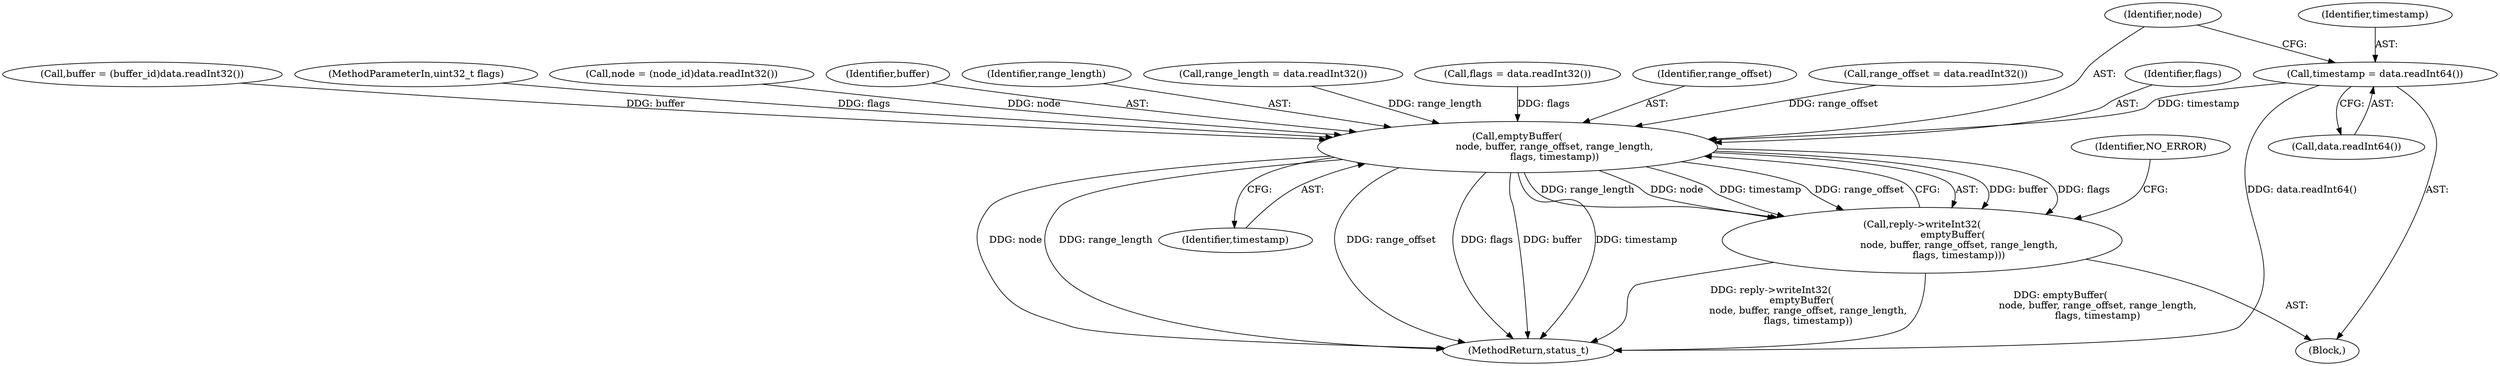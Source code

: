 digraph "0_Android_25be9ac20db51044e1b09ca67906355e4f328d48_0@API" {
"1001000" [label="(Call,timestamp = data.readInt64())"];
"1001004" [label="(Call,emptyBuffer(\n                        node, buffer, range_offset, range_length,\n                        flags, timestamp))"];
"1001003" [label="(Call,reply->writeInt32(\n                    emptyBuffer(\n                        node, buffer, range_offset, range_length,\n                        flags, timestamp)))"];
"1001004" [label="(Call,emptyBuffer(\n                        node, buffer, range_offset, range_length,\n                        flags, timestamp))"];
"1000970" [label="(Block,)"];
"1001002" [label="(Call,data.readInt64())"];
"1001009" [label="(Identifier,flags)"];
"1001003" [label="(Call,reply->writeInt32(\n                    emptyBuffer(\n                        node, buffer, range_offset, range_length,\n                        flags, timestamp)))"];
"1001012" [label="(Identifier,NO_ERROR)"];
"1000982" [label="(Call,buffer = (buffer_id)data.readInt32())"];
"1001001" [label="(Identifier,timestamp)"];
"1000105" [label="(MethodParameterIn,uint32_t flags)"];
"1000976" [label="(Call,node = (node_id)data.readInt32())"];
"1001056" [label="(MethodReturn,status_t)"];
"1001006" [label="(Identifier,buffer)"];
"1001000" [label="(Call,timestamp = data.readInt64())"];
"1001008" [label="(Identifier,range_length)"];
"1000992" [label="(Call,range_length = data.readInt32())"];
"1000996" [label="(Call,flags = data.readInt32())"];
"1001007" [label="(Identifier,range_offset)"];
"1000988" [label="(Call,range_offset = data.readInt32())"];
"1001005" [label="(Identifier,node)"];
"1001010" [label="(Identifier,timestamp)"];
"1001000" -> "1000970"  [label="AST: "];
"1001000" -> "1001002"  [label="CFG: "];
"1001001" -> "1001000"  [label="AST: "];
"1001002" -> "1001000"  [label="AST: "];
"1001005" -> "1001000"  [label="CFG: "];
"1001000" -> "1001056"  [label="DDG: data.readInt64()"];
"1001000" -> "1001004"  [label="DDG: timestamp"];
"1001004" -> "1001003"  [label="AST: "];
"1001004" -> "1001010"  [label="CFG: "];
"1001005" -> "1001004"  [label="AST: "];
"1001006" -> "1001004"  [label="AST: "];
"1001007" -> "1001004"  [label="AST: "];
"1001008" -> "1001004"  [label="AST: "];
"1001009" -> "1001004"  [label="AST: "];
"1001010" -> "1001004"  [label="AST: "];
"1001003" -> "1001004"  [label="CFG: "];
"1001004" -> "1001056"  [label="DDG: range_length"];
"1001004" -> "1001056"  [label="DDG: range_offset"];
"1001004" -> "1001056"  [label="DDG: flags"];
"1001004" -> "1001056"  [label="DDG: node"];
"1001004" -> "1001056"  [label="DDG: buffer"];
"1001004" -> "1001056"  [label="DDG: timestamp"];
"1001004" -> "1001003"  [label="DDG: buffer"];
"1001004" -> "1001003"  [label="DDG: flags"];
"1001004" -> "1001003"  [label="DDG: range_length"];
"1001004" -> "1001003"  [label="DDG: node"];
"1001004" -> "1001003"  [label="DDG: timestamp"];
"1001004" -> "1001003"  [label="DDG: range_offset"];
"1000976" -> "1001004"  [label="DDG: node"];
"1000982" -> "1001004"  [label="DDG: buffer"];
"1000988" -> "1001004"  [label="DDG: range_offset"];
"1000992" -> "1001004"  [label="DDG: range_length"];
"1000996" -> "1001004"  [label="DDG: flags"];
"1000105" -> "1001004"  [label="DDG: flags"];
"1001003" -> "1000970"  [label="AST: "];
"1001012" -> "1001003"  [label="CFG: "];
"1001003" -> "1001056"  [label="DDG: reply->writeInt32(\n                    emptyBuffer(\n                        node, buffer, range_offset, range_length,\n                        flags, timestamp))"];
"1001003" -> "1001056"  [label="DDG: emptyBuffer(\n                        node, buffer, range_offset, range_length,\n                        flags, timestamp)"];
}
